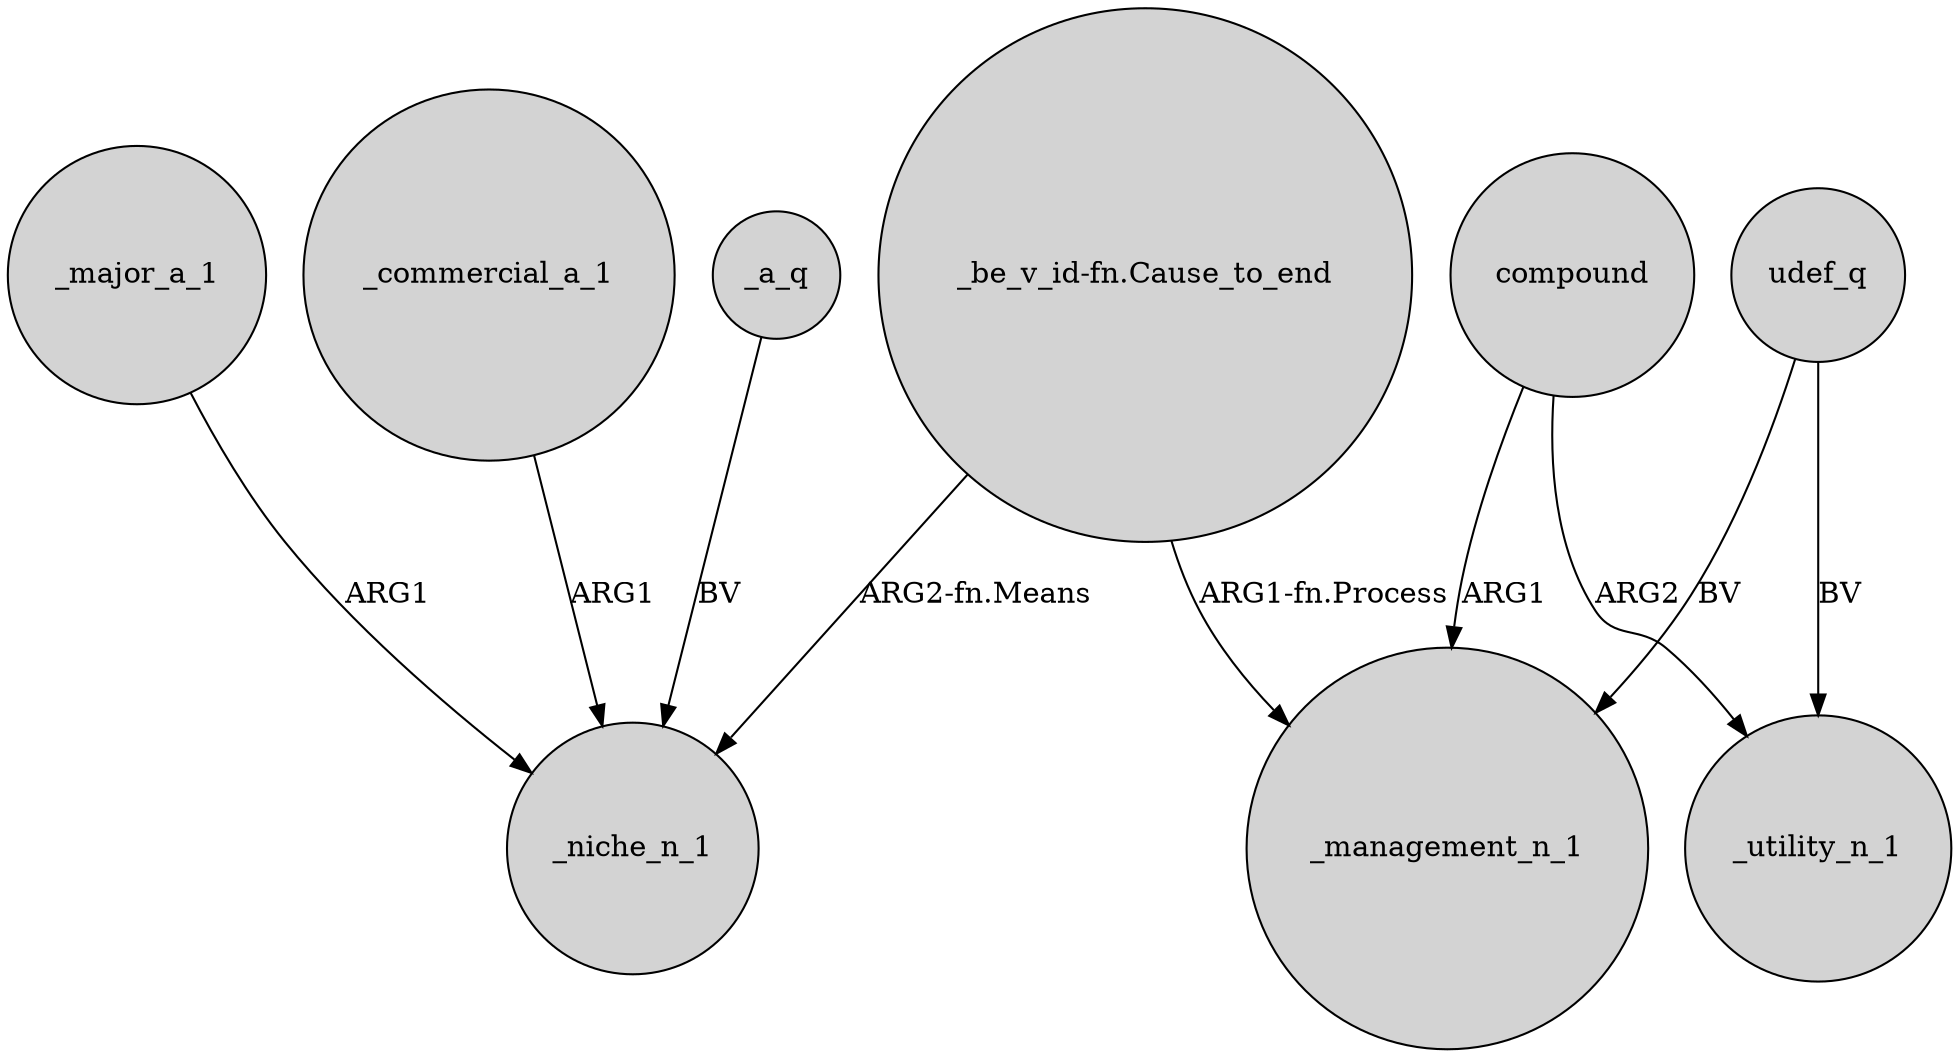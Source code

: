 digraph {
	node [shape=circle style=filled]
	"_be_v_id-fn.Cause_to_end" -> _niche_n_1 [label="ARG2-fn.Means"]
	compound -> _management_n_1 [label=ARG1]
	udef_q -> _utility_n_1 [label=BV]
	_a_q -> _niche_n_1 [label=BV]
	compound -> _utility_n_1 [label=ARG2]
	udef_q -> _management_n_1 [label=BV]
	_major_a_1 -> _niche_n_1 [label=ARG1]
	"_be_v_id-fn.Cause_to_end" -> _management_n_1 [label="ARG1-fn.Process"]
	_commercial_a_1 -> _niche_n_1 [label=ARG1]
}
